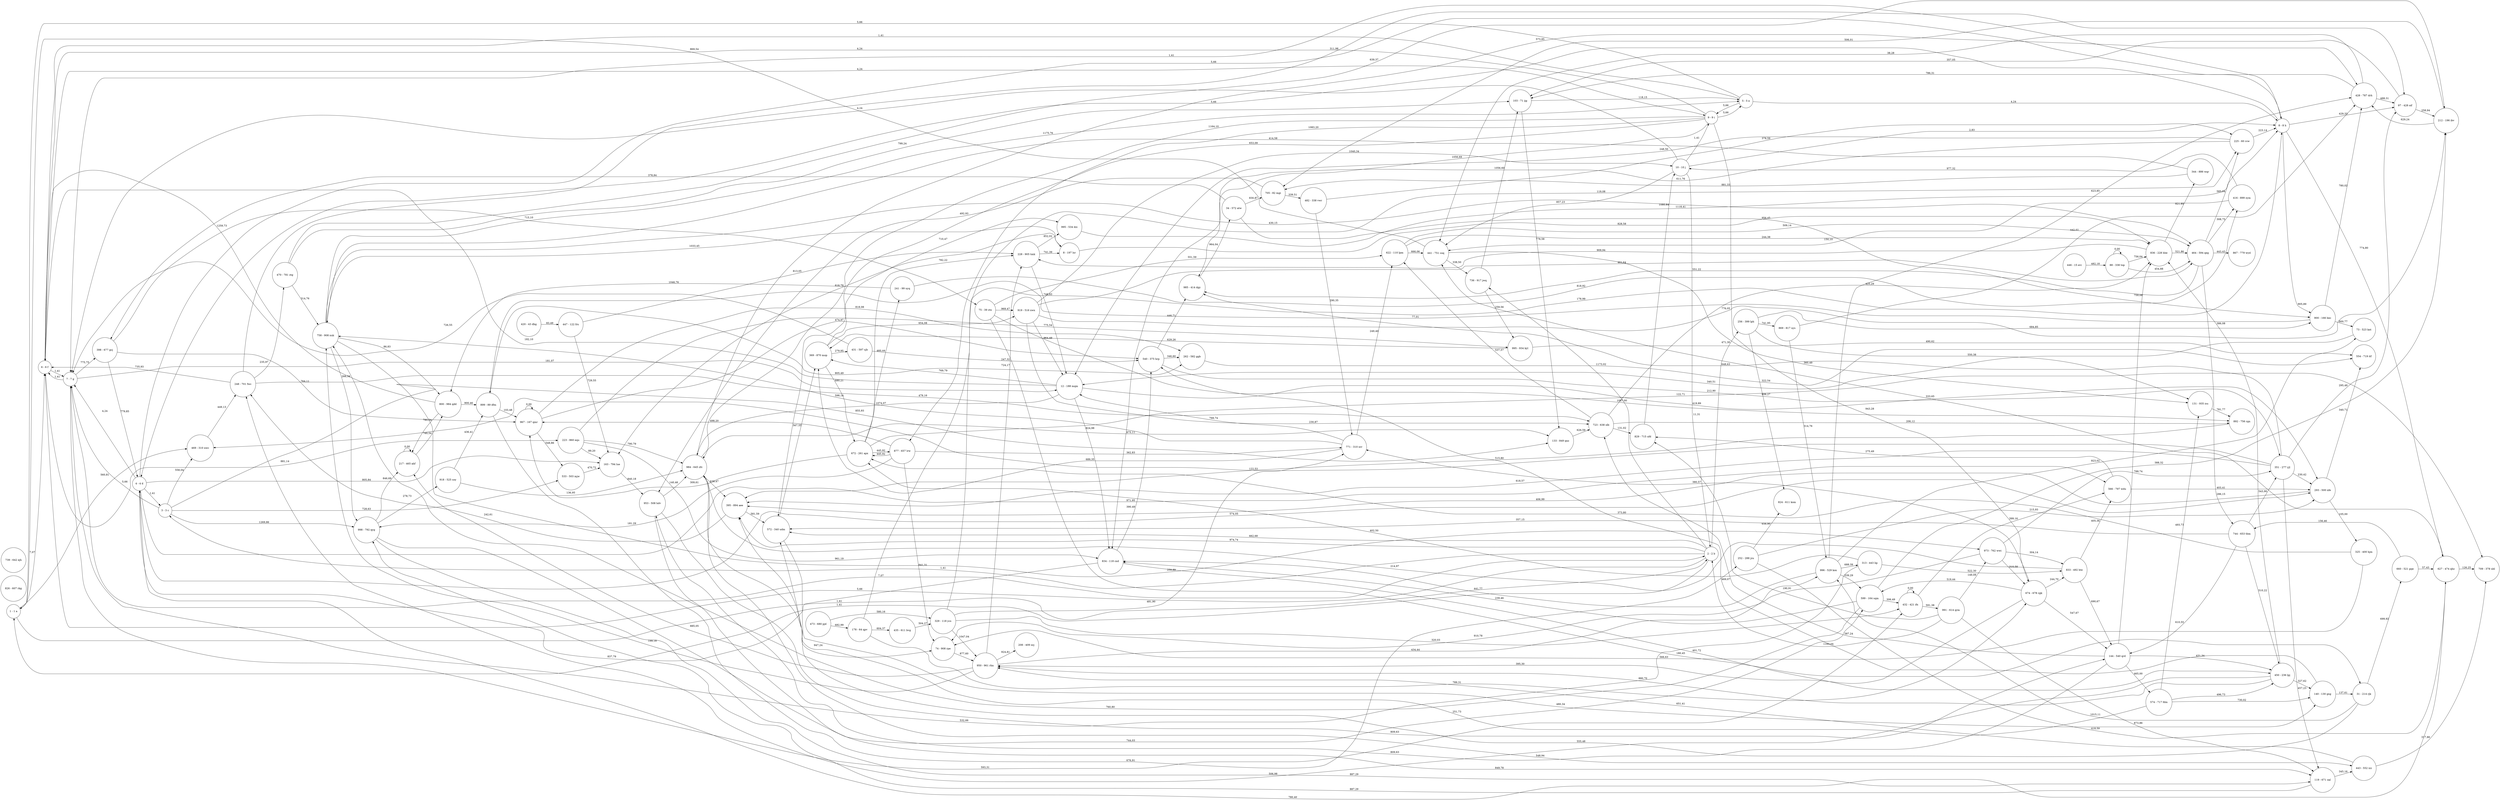 digraph G {node [shape="circle"];rankdir="LR";"1 - 1 a" -> "6 - 6 f"[label="7,07"];"1 - 1 a" -> "2 - 2 b"[label="1,41"];"1 - 1 a" -> "469 - 310 nwc"[label="560,81"];"2 - 2 b" -> "1 - 1 a"[label="1,41"];"2 - 2 b" -> "6 - 6 f"[label="5,66"];"2 - 2 b" -> "3 - 3 c"[label="1,41"];"2 - 2 b" -> "395 - 894 aee"[label="974,74"];"2 - 2 b" -> "736 - 917 jwq"[label="1173,02"];"2 - 2 b" -> "572 - 340 udm"[label="662,68"];"2 - 2 b" -> "256 - 399 lph"[label="471,30"];"3 - 3 c" -> "7 - 7 g"[label="5,66"];"3 - 3 c" -> "133 - 849 qnz"[label="855,93"];"3 - 3 c" -> "998 - 792 qyg"[label="1269,86"];"3 - 3 c" -> "469 - 310 nwc"[label="558,04"];"3 - 3 c" -> "533 - 503 mjw"[label="728,63"];"4 - 4 d" -> "3 - 3 c"[label="1,41"];"4 - 4 d" -> "7 - 7 g"[label="4,24"];"4 - 4 d" -> "8 - 8 h"[label="5,66"];"4 - 4 d" -> "293 - 500 nfe"[label="574,05"];"4 - 4 d" -> "566 - 797 wdu"[label="971,95"];"4 - 4 d" -> "163 - 794 lue"[label="805,84"];"5 - 5 e" -> "1 - 1 a"[label="5,66"];"5 - 5 e" -> "6 - 6 f"[label="1,41"];"5 - 5 e" -> "9 - 9 i"[label="5,66"];"5 - 5 e" -> "8 - 8 h"[label="4,24"];"6 - 6 f" -> "7 - 7 g"[label="1,41"];"6 - 6 f" -> "9 - 9 i"[label="4,24"];"6 - 6 f" -> "223 - 860 equ"[label="881,14"];"7 - 7 g" -> "2 - 2 b"[label="7,07"];"7 - 7 g" -> "6 - 6 f"[label="1,41"];"7 - 7 g" -> "432 - 421 ifx"[label="593,31"];"7 - 7 g" -> "12 - 188 mqm"[label="181,07"];"7 - 7 g" -> "398 - 677 gcj"[label="775,75"];"8 - 8 h" -> "4 - 4 d"[label="5,66"];"8 - 8 h" -> "7 - 7 g"[label="1,41"];"8 - 8 h" -> "97 - 428 oif"[label="429,33"];"8 - 8 h" -> "900 - 166 bec"[label="905,89"];"8 - 8 h" -> "627 - 474 qhz"[label="774,80"];"9 - 9 i" -> "5 - 5 e"[label="5,66"];"9 - 9 i" -> "6 - 6 f"[label="4,24"];"9 - 9 i" -> "674 - 678 rgk"[label="943,28"];"9 - 9 i" -> "877 - 657 lrw"[label="1083,20"];"9 - 9 i" -> "985 - 414 dgy"[label="1056,69"];"9 - 9 i" -> "984 - 645 zfc"[label="1164,10"];"9 - 9 i" -> "572 - 340 udm"[label="653,09"];"10 - 10 j" -> "9 - 9 i"[label="1,41"];"10 - 10 j" -> "7 - 7 g"[label="4,24"];"10 - 10 j" -> "8 - 8 h"[label="2,83"];"10 - 10 j" -> "441 - 751 coq"[label="857,23"];"10 - 10 j" -> "2 - 2 b"[label="11,31"];"469 - 310 nwc" -> "248 - 701 fwc"[label="449,13"];"441 - 751 coq" -> "131 - 935 isu"[label="360,49"];"441 - 751 coq" -> "736 - 917 jwq"[label="338,50"];"441 - 751 coq" -> "1 - 1 a"[label="869,54"];"133 - 849 qnz" -> "723 - 638 olb"[label="626,59"];"447 - 122 frx" -> "163 - 794 lue"[label="729,55"];"447 - 122 frx" -> "228 - 905 tmk"[label="813,05"];"744 - 653 tbm" -> "572 - 340 udm"[label="357,15"];"744 - 653 tbm" -> "450 - 236 lpj"[label="510,22"];"744 - 653 tbm" -> "351 - 277 yjl"[label="543,90"];"744 - 653 tbm" -> "144 - 540 qrd"[label="610,55"];"950 - 961 rhn" -> "217 - 465 ahf"[label="885,05"];"950 - 961 rhn" -> "996 - 529 kox"[label="434,44"];"950 - 961 rhn" -> "758 - 908 xuk"[label="199,18"];"950 - 961 rhn" -> "208 - 409 ocj"[label="924,81"];"950 - 961 rhn" -> "228 - 905 tmk"[label="724,17"];"833 - 492 hte" -> "144 - 540 qrd"[label="690,67"];"833 - 492 hte" -> "984 - 645 zfc"[label="214,97"];"833 - 492 hte" -> "566 - 797 wdu"[label="405,36"];"877 - 657 lrw" -> "771 - 310 orr"[label="362,83"];"877 - 657 lrw" -> "967 - 167 qmr"[label="498,20"];"877 - 657 lrw" -> "998 - 792 qyg"[label="181,29"];"877 - 657 lrw" -> "74 - 908 rpe"[label="841,31"];"877 - 657 lrw" -> "672 - 261 apx"[label="445,92"];"443 - 552 izz" -> "709 - 378 ubl"[label="317,86"];"443 - 552 izz" -> "950 - 961 rhn"[label="651,41"];"899 - 89 dfm" -> "252 - 288 jzu"[label="676,91"];"899 - 89 dfm" -> "967 - 167 qmr"[label="103,48"];"899 - 89 dfm" -> "262 - 582 ggb"[label="805,49"];"953 - 508 hdv" -> "984 - 645 zfc"[label="140,46"];"953 - 508 hdv" -> "119 - 671 oal"[label="849,78"];"953 - 508 hdv" -> "144 - 540 qrd"[label="809,63"];"918 - 525 soy" -> "899 - 89 dfm"[label="436,41"];"918 - 525 soy" -> "984 - 645 zfc"[label="136,95"];"329 - 118 ycs" -> "771 - 310 orr"[label="481,90"];"329 - 118 ycs" -> "432 - 421 ifx"[label="320,03"];"329 - 118 ycs" -> "225 - 60 rcw"[label="119,08"];"329 - 118 ycs" -> "950 - 961 rhn"[label="1047,04"];"566 - 797 wdu" -> "293 - 500 nfe"[label="403,41"];"566 - 797 wdu" -> "829 - 715 ufd"[label="275,49"];"470 - 781 ztg" -> "212 - 196 ibv"[label="639,37"];"470 - 781 ztg" -> "103 - 71 ijg"[label="799,24"];"470 - 781 ztg" -> "758 - 908 xuk"[label="314,76"];"416 - 899 zym" -> "10 - 10 j"[label="977,32"];"416 - 899 zym" -> "441 - 751 coq"[label="150,10"];"771 - 310 orr" -> "758 - 908 xuk"[label="598,14"];"771 - 310 orr" -> "622 - 110 lpm"[label="249,40"];"771 - 310 orr" -> "369 - 870 mop"[label="689,35"];"771 - 310 orr" -> "12 - 188 mqm"[label="768,74"];"241 - 99 uyq" -> "800 - 984 qdd"[label="1046,76"];"241 - 99 uyq" -> "416 - 899 zym"[label="818,92"];"431 - 597 sjb" -> "540 - 375 hrp"[label="247,32"];"431 - 597 sjb" -> "7 - 7 g"[label="726,55"];"225 - 60 rcw" -> "834 - 118 cxd"[label="611,76"];"225 - 60 rcw" -> "12 - 188 mqm"[label="248,50"];"225 - 60 rcw" -> "8 - 8 h"[label="223,14"];"892 - 756 rgn" -> "395 - 894 aee"[label="515,80"];"826 - 607 rkg";"705 - 82 mgi" -> "953 - 508 hdv"[label="492,93"];"705 - 82 mgi" -> "482 - 338 vwr"[label="339,51"];"736 - 917 jwq" -> "995 - 934 kyl"[label="259,56"];"736 - 917 jwq" -> "103 - 71 ijg"[label="1056,60"];"31 - 214 rjk" -> "660 - 521 gqe"[label="699,92"];"31 - 214 rjk" -> "572 - 340 udm"[label="555,48"];"31 - 214 rjk" -> "996 - 529 kox"[label="1015,11"];"482 - 338 vwr" -> "771 - 310 orr"[label="290,35"];"482 - 338 vwr" -> "225 - 60 rcw"[label="378,59"];"119 - 671 oal" -> "443 - 552 izz"[label="345,16"];"119 - 671 oal" -> "998 - 792 qyg"[label="887,29"];"533 - 503 mjw" -> "163 - 794 lue"[label="470,72"];"574 - 717 fdm" -> "450 - 236 lpj"[label="496,73"];"574 - 717 fdm" -> "131 - 935 isu"[label="493,73"];"574 - 717 fdm" -> "140 - 130 gxg"[label="730,02"];"574 - 717 fdm" -> "395 - 894 aee"[label="251,73"];"836 - 228 hhe" -> "228 - 905 tmk"[label="909,94"];"836 - 228 hhe" -> "344 - 886 wqr"[label="821,60"];"836 - 228 hhe" -> "464 - 594 qeg"[label="521,86"];"97 - 428 oif" -> "103 - 71 ijg"[label="357,05"];"97 - 428 oif" -> "212 - 196 ibv"[label="258,94"];"709 - 378 ubl";"540 - 375 hrp" -> "262 - 582 ggb"[label="346,60"];"540 - 375 hrp" -> "351 - 277 yjl"[label="212,90"];"540 - 375 hrp" -> "985 - 414 dgy"[label="446,71"];"248 - 701 fwc" -> "6 - 6 f"[label="735,93"];"248 - 701 fwc" -> "470 - 781 ztg"[label="235,97"];"248 - 701 fwc" -> "97 - 428 oif"[label="311,98"];"248 - 701 fwc" -> "723 - 638 olb"[label="479,16"];"344 - 886 wqr" -> "758 - 908 xuk"[label="414,58"];"344 - 886 wqr" -> "705 - 82 mgi"[label="881,33"];"8 - 197 lsr" -> "836 - 228 hhe"[label="828,58"];"8 - 197 lsr" -> "163 - 794 lue"[label="616,79"];"428 - 787 drh" -> "97 - 428 oif"[label="488,31"];"428 - 787 drh" -> "441 - 751 coq"[label="38,28"];"428 - 787 drh" -> "103 - 71 ijg"[label="786,31"];"103 - 71 ijg" -> "133 - 849 qnz"[label="778,58"];"103 - 71 ijg" -> "5 - 5 e"[label="118,15"];"75 - 39 ztx" -> "892 - 756 rgn"[label="1087,00"];"75 - 39 ztx" -> "622 - 110 lpm"[label="551,59"];"75 - 39 ztx" -> "919 - 516 xwx"[label="969,47"];"75 - 39 ztx" -> "31 - 214 rjk"[label="180,45"];"325 - 400 hjm" -> "672 - 261 apx"[label="373,80"];"325 - 400 hjm" -> "74 - 908 rpe"[label="566,63"];"395 - 894 aee" -> "572 - 340 udm"[label="581,59"];"395 - 894 aee" -> "248 - 701 fwc"[label="242,61"];"178 - 64 qpv" -> "674 - 678 rgk"[label="789,31"];"178 - 64 qpv" -> "435 - 611 bvg"[label="604,37"];"178 - 64 qpv" -> "8 - 8 h"[label="178,99"];"723 - 638 olb" -> "836 - 228 hhe"[label="425,29"];"723 - 638 olb" -> "829 - 715 ufd"[label="131,02"];"723 - 638 olb" -> "892 - 756 rgn"[label="206,12"];"723 - 638 olb" -> "622 - 110 lpm"[label="537,57"];"432 - 421 ifx" -> "991 - 614 qrm"[label="591,38"];"432 - 421 ifx" -> "432 - 421 ifx"[label="0,00"];"432 - 421 ifx" -> "566 - 797 wdu"[label="399,16"];"674 - 678 rgk" -> "833 - 492 hte"[label="244,70"];"674 - 678 rgk" -> "771 - 310 orr"[label="380,57"];"674 - 678 rgk" -> "144 - 540 qrd"[label="547,67"];"674 - 678 rgk" -> "599 - 164 sqm"[label="519,44"];"674 - 678 rgk" -> "950 - 961 rhn"[label="395,30"];"262 - 582 ggb" -> "554 - 719 itf"[label="322,54"];"869 - 817 uys" -> "996 - 529 kox"[label="314,76"];"869 - 817 uys" -> "428 - 787 drh"[label="442,02"];"74 - 908 rpe" -> "950 - 961 rhn"[label="877,60"];"144 - 540 qrd" -> "574 - 717 fdm"[label="465,00"];"144 - 540 qrd" -> "953 - 508 hdv"[label="809,63"];"144 - 540 qrd" -> "836 - 228 hhe"[label="759,08"];"144 - 540 qrd" -> "723 - 638 olb"[label="587,24"];"144 - 540 qrd" -> "450 - 236 lpj"[label="431,34"];"34 - 572 atw" -> "705 - 82 mgi"[label="830,87"];"34 - 572 atw" -> "900 - 166 bec"[label="956,45"];"34 - 572 atw" -> "398 - 677 gcj"[label="378,84"];"217 - 465 ahf" -> "800 - 984 qdd"[label="780,54"];"217 - 465 ahf" -> "217 - 465 ahf"[label="0,00"];"834 - 118 cxd" -> "4 - 4 d"[label="837,79"];"834 - 118 cxd" -> "450 - 236 lpj"[label="401,72"];"834 - 118 cxd" -> "540 - 375 hrp"[label="390,49"];"256 - 399 lph" -> "900 - 166 bec"[label="684,85"];"256 - 399 lph" -> "869 - 817 uys"[label="741,95"];"256 - 399 lph" -> "824 - 611 kom"[label="606,27"];"256 - 399 lph" -> "131 - 935 isu"[label="550,38"];"572 - 340 udm" -> "369 - 870 mop"[label="567,55"];"572 - 340 udm" -> "140 - 130 gxg"[label="480,34"];"622 - 110 lpm" -> "836 - 228 hhe"[label="244,38"];"622 - 110 lpm" -> "441 - 751 coq"[label="666,06"];"622 - 110 lpm" -> "464 - 594 qeg"[label="509,14"];"450 - 236 lpj" -> "140 - 130 gxg"[label="327,62"];"450 - 236 lpj" -> "248 - 701 fwc"[label="506,98"];"450 - 236 lpj" -> "836 - 228 hhe"[label="386,08"];"450 - 236 lpj" -> "950 - 961 rhn"[label="880,70"];"398 - 677 gcj" -> "75 - 39 ztx"[label="715,10"];"398 - 677 gcj" -> "4 - 4 d"[label="779,85"];"398 - 677 gcj" -> "967 - 167 qmr"[label="764,11"];"599 - 164 sqm" -> "212 - 196 ibv"[label="388,32"];"599 - 164 sqm" -> "834 - 118 cxd"[label="239,46"];"599 - 164 sqm" -> "432 - 421 ifx"[label="306,49"];"599 - 164 sqm" -> "758 - 908 xuk"[label="760,80"];"672 - 261 apx" -> "228 - 905 tmk"[label="782,22"];"672 - 261 apx" -> "877 - 657 lrw"[label="445,92"];"672 - 261 apx" -> "967 - 167 qmr"[label="309,61"];"672 - 261 apx" -> "709 - 378 ubl"[label="122,71"];"672 - 261 apx" -> "241 - 99 uyq"[label="460,44"];"996 - 529 kox" -> "73 - 523 knt"[label="923,02"];"996 - 529 kox" -> "313 - 443 lip"[label="688,39"];"996 - 529 kox" -> "599 - 164 sqm"[label="539,29"];"996 - 529 kox" -> "834 - 118 cxd"[label="441,77"];"996 - 529 kox" -> "428 - 787 drh"[label="623,85"];"351 - 277 yjl" -> "985 - 414 dgy"[label="648,63"];"351 - 277 yjl" -> "469 - 310 nwc"[label="122,53"];"351 - 277 yjl" -> "119 - 671 oal"[label="457,23"];"351 - 277 yjl" -> "395 - 894 aee"[label="618,57"];"351 - 277 yjl" -> "97 - 428 oif"[label="295,49"];"351 - 277 yjl" -> "293 - 500 nfe"[label="230,42"];"369 - 870 mop" -> "431 - 597 sjb"[label="279,95"];"369 - 870 mop" -> "919 - 516 xwx"[label="654,08"];"369 - 870 mop" -> "672 - 261 apx"[label="680,21"];"369 - 870 mop" -> "995 - 534 dzi"[label="710,47"];"131 - 935 isu" -> "892 - 756 rgn"[label="781,77"];"758 - 908 xuk" -> "998 - 792 qyg"[label="266,56"];"758 - 908 xuk" -> "800 - 984 qdd"[label="86,83"];"758 - 908 xuk" -> "973 - 762 wwi"[label="259,89"];"758 - 908 xuk" -> "5 - 5 e"[label="1175,76"];"758 - 908 xuk" -> "464 - 594 qeg"[label="430,15"];"758 - 908 xuk" -> "8 - 197 lsr"[label="1033,45"];"313 - 443 lip" -> "833 - 492 hte"[label="522,30"];"313 - 443 lip" -> "672 - 261 apx"[label="402,50"];"313 - 443 lip" -> "7 - 7 g"[label="532,66"];"140 - 130 gxg" -> "540 - 375 hrp"[label="469,07"];"140 - 130 gxg" -> "31 - 214 rjk"[label="137,61"];"73 - 523 knt" -> "12 - 188 mqm"[label="340,51"];"739 - 642 ejh";"824 - 611 kom";"995 - 934 kyl" -> "369 - 870 mop"[label="629,26"];"995 - 934 kyl" -> "554 - 719 itf"[label="490,62"];"995 - 534 dzi" -> "8 - 8 h"[label="1118,41"];"420 - 43 dbg" -> "447 - 122 frx"[label="83,49"];"163 - 794 lue" -> "953 - 508 hdv"[label="840,18"];"800 - 984 qdd" -> "899 - 89 dfm"[label="900,46"];"800 - 984 qdd" -> "217 - 465 ahf"[label="780,54"];"800 - 984 qdd" -> "6 - 6 f"[label="1259,73"];"973 - 762 wwi" -> "674 - 678 rgk"[label="310,58"];"973 - 762 wwi" -> "74 - 908 rpe"[label="910,78"];"973 - 762 wwi" -> "351 - 277 yjl"[label="788,74"];"973 - 762 wwi" -> "833 - 492 hte"[label="304,14"];"998 - 792 qyg" -> "217 - 465 ahf"[label="846,69"];"998 - 792 qyg" -> "599 - 164 sqm"[label="744,03"];"998 - 792 qyg" -> "119 - 671 oal"[label="887,29"];"998 - 792 qyg" -> "918 - 525 soy"[label="278,73"];"435 - 611 bvg" -> "329 - 118 ycs"[label="504,27"];"12 - 188 mqm" -> "6 - 6 f"[label="182,10"];"12 - 188 mqm" -> "834 - 118 cxd"[label="824,98"];"12 - 188 mqm" -> "369 - 870 mop"[label="769,79"];"12 - 188 mqm" -> "984 - 645 zfc"[label="1074,07"];"12 - 188 mqm" -> "293 - 500 nfe"[label="419,89"];"829 - 715 ufd" -> "10 - 10 j"[label="1080,64"];"88 - 338 top" -> "836 - 228 hhe"[label="756,04"];"88 - 338 top" -> "88 - 338 top"[label="0,00"];"88 - 338 top" -> "464 - 594 qeg"[label="454,88"];"252 - 288 jzu" -> "293 - 500 nfe"[label="215,93"];"252 - 288 jzu" -> "824 - 611 kom"[label="656,90"];"252 - 288 jzu" -> "627 - 474 qhz"[label="418,59"];"627 - 474 qhz" -> "441 - 751 coq"[label="333,65"];"627 - 474 qhz" -> "4 - 4 d"[label="780,40"];"627 - 474 qhz" -> "709 - 378 ubl"[label="126,25"];"473 - 680 pjd" -> "329 - 118 ycs"[label="580,16"];"473 - 680 pjd" -> "178 - 64 qpv"[label="682,99"];"991 - 614 qrm" -> "2 - 2 b"[label="1163,04"];"991 - 614 qrm" -> "119 - 671 oal"[label="873,86"];"991 - 614 qrm" -> "973 - 762 wwi"[label="149,09"];"991 - 614 qrm" -> "829 - 715 ufd"[label="190,91"];"900 - 166 bec" -> "899 - 89 dfm"[label="77,01"];"900 - 166 bec" -> "428 - 787 drh"[label="780,02"];"900 - 166 bec" -> "73 - 523 knt"[label="900,77"];"212 - 196 ibv" -> "705 - 82 mgi"[label="506,01"];"212 - 196 ibv" -> "428 - 787 drh"[label="629,24"];"223 - 860 equ" -> "163 - 794 lue"[label="89,20"];"223 - 860 equ" -> "995 - 934 kyl"[label="775,54"];"223 - 860 equ" -> "984 - 645 zfc"[label="790,79"];"223 - 860 equ" -> "834 - 118 cxd"[label="961,19"];"554 - 719 itf";"984 - 645 zfc" -> "428 - 787 drh"[label="573,85"];"984 - 645 zfc" -> "443 - 552 izz"[label="548,94"];"984 - 645 zfc" -> "395 - 894 aee"[label="639,47"];"984 - 645 zfc" -> "133 - 849 qnz"[label="875,11"];"984 - 645 zfc" -> "74 - 908 rpe"[label="947,24"];"228 - 905 tmk" -> "12 - 188 mqm"[label="748,83"];"228 - 905 tmk" -> "8 - 197 lsr"[label="741,39"];"228 - 905 tmk" -> "995 - 534 dzi"[label="852,02"];"867 - 779 wyd";"919 - 516 xwx" -> "10 - 10 j"[label="1040,34"];"919 - 516 xwx" -> "212 - 196 ibv"[label="776,05"];"919 - 516 xwx" -> "723 - 638 olb"[label="230,87"];"919 - 516 xwx" -> "464 - 594 qeg"[label="461,64"];"919 - 516 xwx" -> "12 - 188 mqm"[label="964,49"];"967 - 167 qmr" -> "540 - 375 hrp"[label="474,97"];"967 - 167 qmr" -> "262 - 582 ggb"[label="818,08"];"967 - 167 qmr" -> "533 - 503 mjw"[label="548,86"];"967 - 167 qmr" -> "967 - 167 qmr"[label="0,00"];"985 - 414 dgy" -> "34 - 572 atw"[label="964,04"];"660 - 521 gqe" -> "744 - 653 tbm"[label="156,46"];"660 - 521 gqe" -> "627 - 474 qhz"[label="57,43"];"293 - 500 nfe" -> "554 - 719 itf"[label="340,71"];"293 - 500 nfe" -> "395 - 894 aee"[label="406,99"];"293 - 500 nfe" -> "325 - 400 hjm"[label="105,00"];"446 - 15 evi" -> "88 - 338 top"[label="482,18"];"464 - 594 qeg" -> "416 - 899 zym"[label="308,75"];"464 - 594 qeg" -> "867 - 779 wyd"[label="443,43"];"464 - 594 qeg" -> "985 - 414 dgy"[label="551,22"];"464 - 594 qeg" -> "744 - 653 tbm"[label="286,15"];"464 - 594 qeg" -> "225 - 60 rcw"[label="585,04"];"208 - 409 ocj";}
